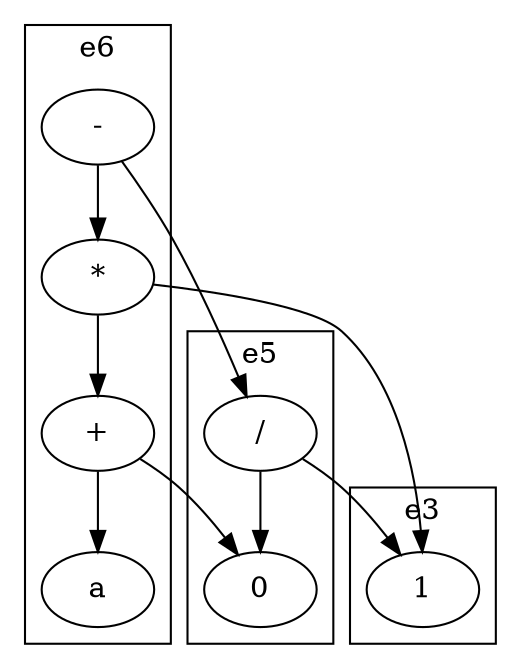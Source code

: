 strict digraph  {
subgraph cluster_6 {
graph [label=e6];
"(+ a 0)" [label="+"];
"(- (* (+ a 0) 1) (/ 0 1))" [label="-"];
"a" [label="a"];
"(* (+ a 0) 1)" [label="*"];
  };
subgraph cluster_3 {
graph [label=e3];
"1" [label="1"];
  };
subgraph cluster_5 {
graph [label=e5];
"(/ 0 1)" [label="/"];
"0" [label="0"];
  };
"(+ a 0)" -> "a";
"(+ a 0)" -> "0";
"(- (* (+ a 0) 1) (/ 0 1))" -> "(* (+ a 0) 1)";
"(- (* (+ a 0) 1) (/ 0 1))" -> "(/ 0 1)";
"(* (+ a 0) 1)" -> "(+ a 0)";
"(* (+ a 0) 1)" -> "1";
"(/ 0 1)" -> "0";
"(/ 0 1)" -> "1";
}